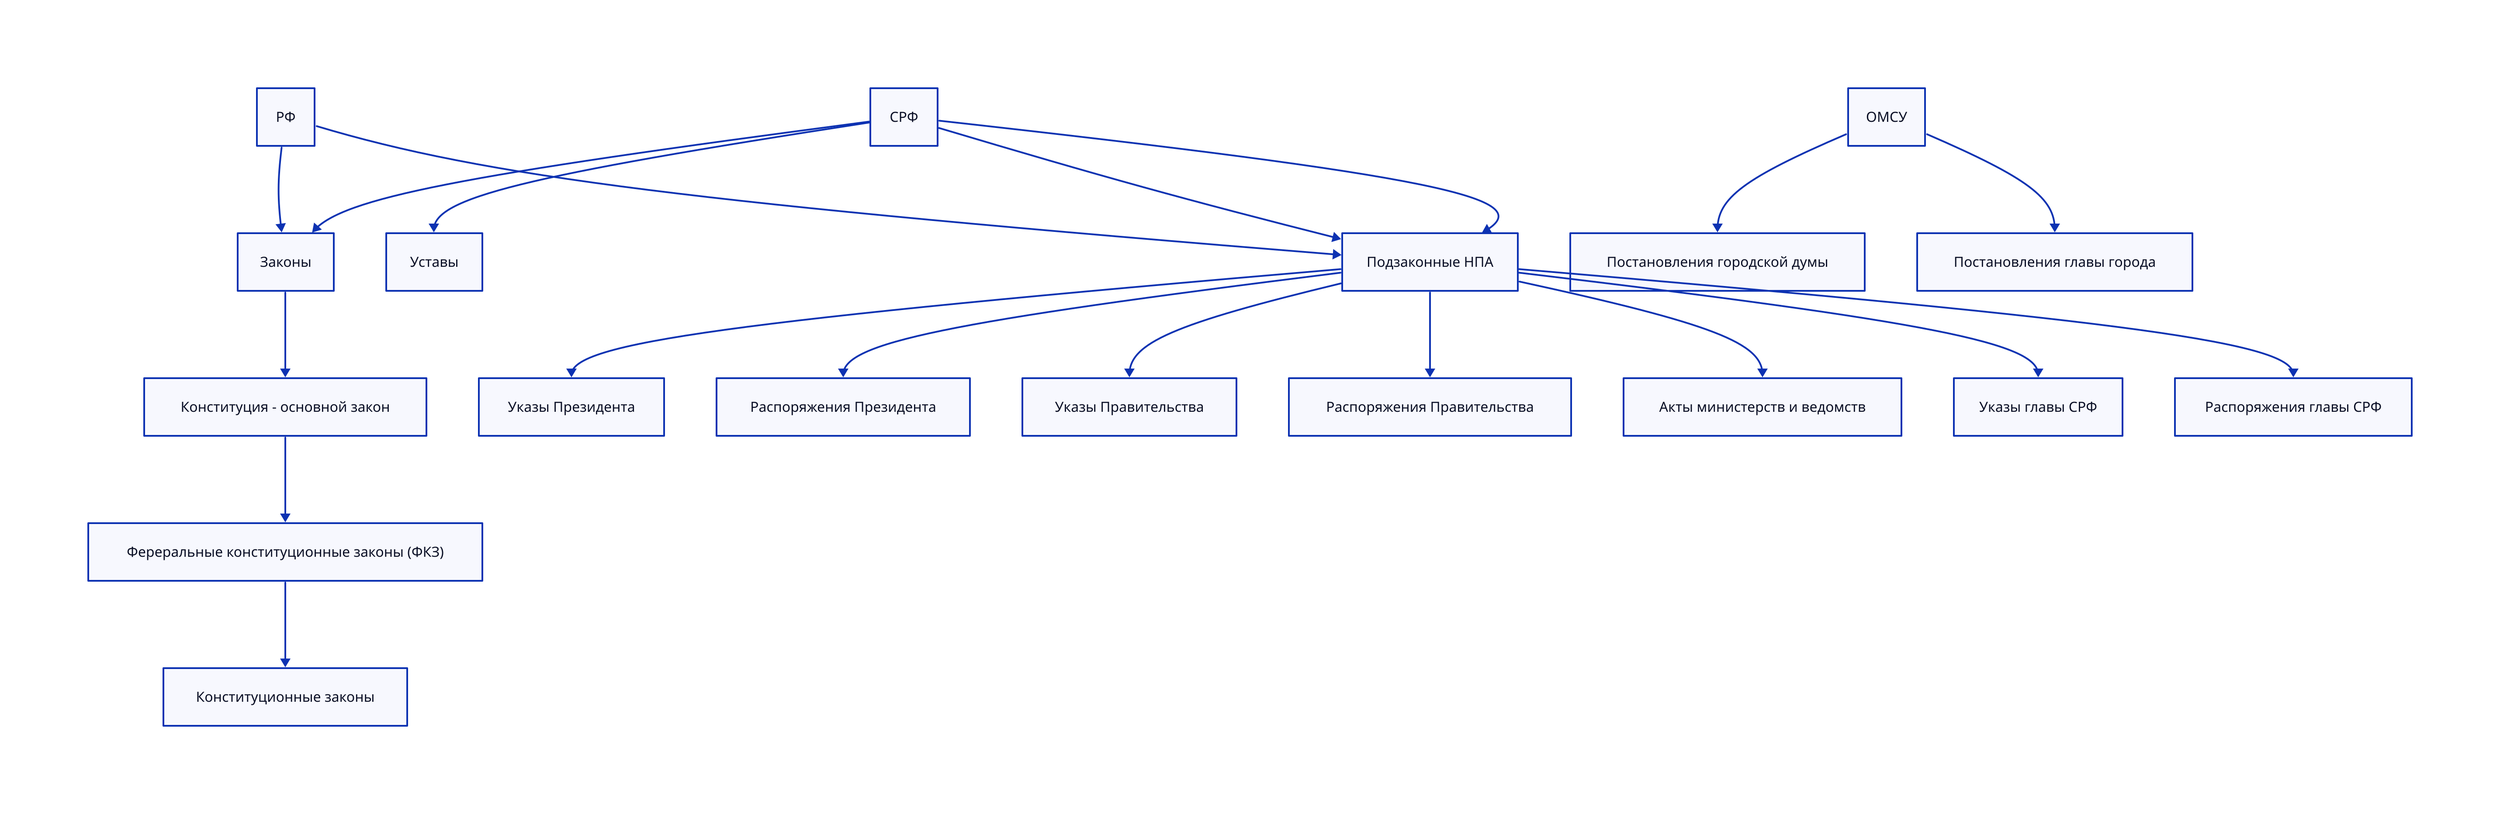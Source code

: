 РФ -> Законы

Законы -> Конституция - основной закон

Конституция - основной закон -> Фереральные конституционные законы (ФКЗ)

Фереральные конституционные законы (ФКЗ) -> Конституционные законы

СРФ -> Уставы

СРФ -> Законы

РФ -> Подзаконные НПА

Подзаконные НПА -> Указы Президента
Подзаконные НПА -> Распоряжения Президента

Подзаконные НПА -> Указы Правительства
Подзаконные НПА -> Распоряжения Правительства
Подзаконные НПА -> Акты министерств и ведомств

СРФ -> Подзаконные НПА -> Указы главы СРФ
СРФ -> Подзаконные НПА -> Распоряжения главы СРФ

ОМСУ -> Постановления городской думы
ОМСУ -> Постановления главы города
